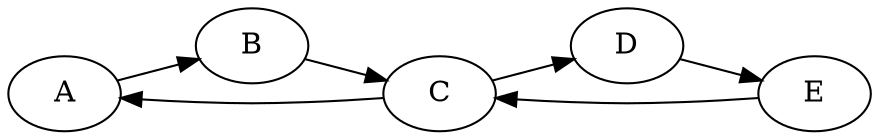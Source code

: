 digraph G { 
{
node [margin=0 fontcolor=blue fontsize=30 width=0.2 shape=ellipse style=filled] 
}
rankdir=LR  
A -> B
B -> C -> D -> E -> C -> A
}
